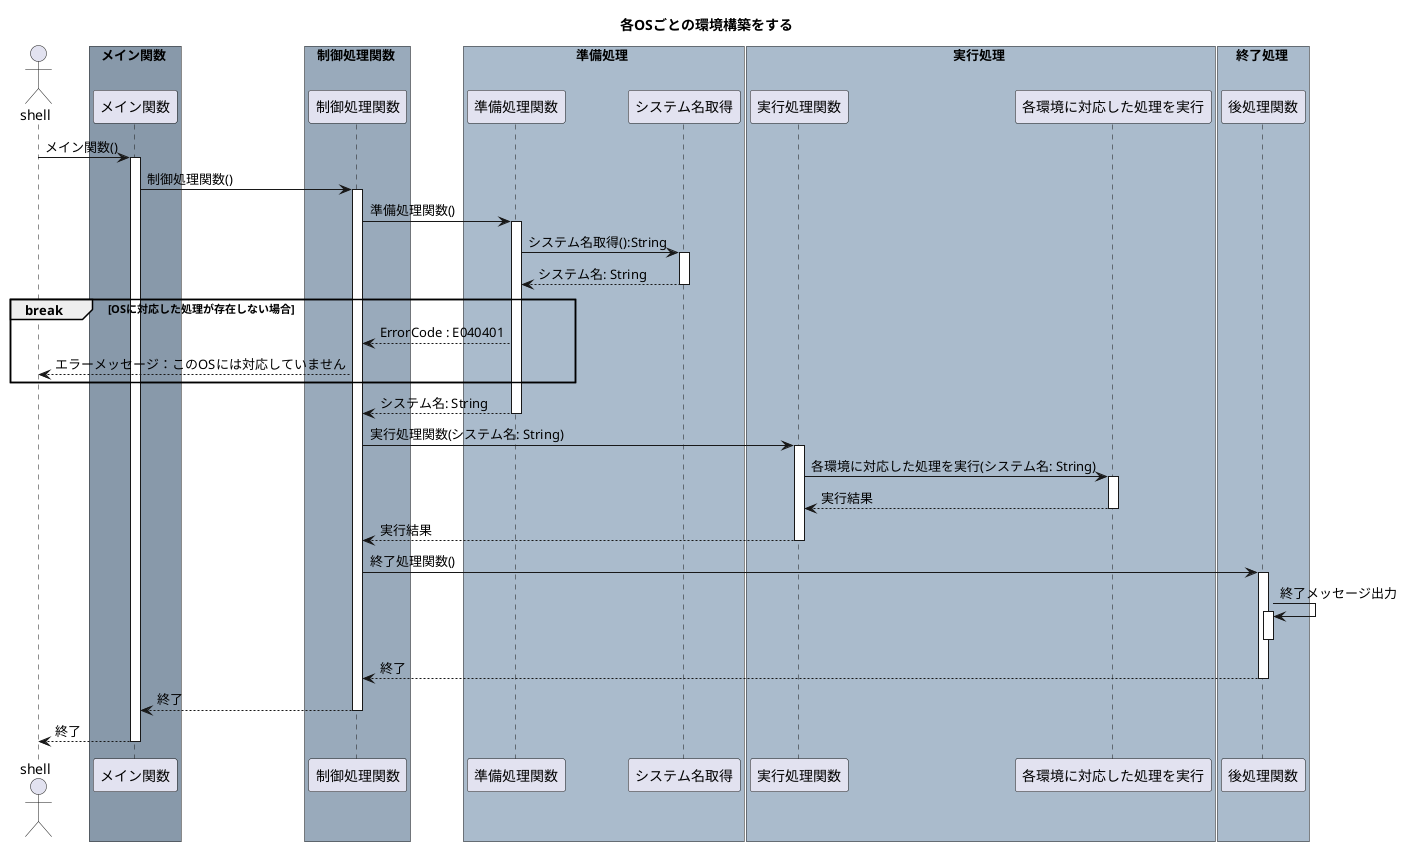 @startuml
title 各OSごとの環境構築をする

actor shell as user

box メイン関数 #8899aa
    participant メイン関数 as main
end box

box 制御処理関数 #99aabb
    participant 制御処理関数 as cont
end box
box 準備処理 #aabbcc
    participant 準備処理関数 as prepare
    participant システム名取得 as get_system_type
end box
box 実行処理 #aabbcc
    participant 実行処理関数 as exec
    participant 各環境に対応した処理を実行 as exec_sys
end box
box 終了処理 #aabbcc
    participant 後処理関数 as finish
end box

user -> main : メイン関数()
activate main
    main -> cont : 制御処理関数()
    activate cont
        cont -> prepare : 準備処理関数()
        activate prepare
            prepare ->  get_system_type: システム名取得():String
            activate get_system_type
                return システム名: String
                break OSに対応した処理が存在しない場合
                    cont <-- prepare : ErrorCode : E040401
                    user <-- cont : エラーメッセージ：このOSには対応していません
                end
            deactivate get_system_type
            cont <-- prepare: システム名: String
        deactivate prepare
        cont -> exec: 実行処理関数(システム名: String)
        activate exec
            exec -> exec_sys: 各環境に対応した処理を実行(システム名: String)
            activate exec_sys
                return 実行結果
            deactivate exec_sys
            cont <-- exec: 実行結果
        deactivate exec
        cont -> finish: 終了処理関数()
        activate finish
            finish -> finish: 終了メッセージ出力
            activate finish
            deactivate finish
            cont <-- finish: 終了
        deactivate finish
        main <-- cont: 終了
    deactivate cont
    user <-- main: 終了
deactivate main
@enduml